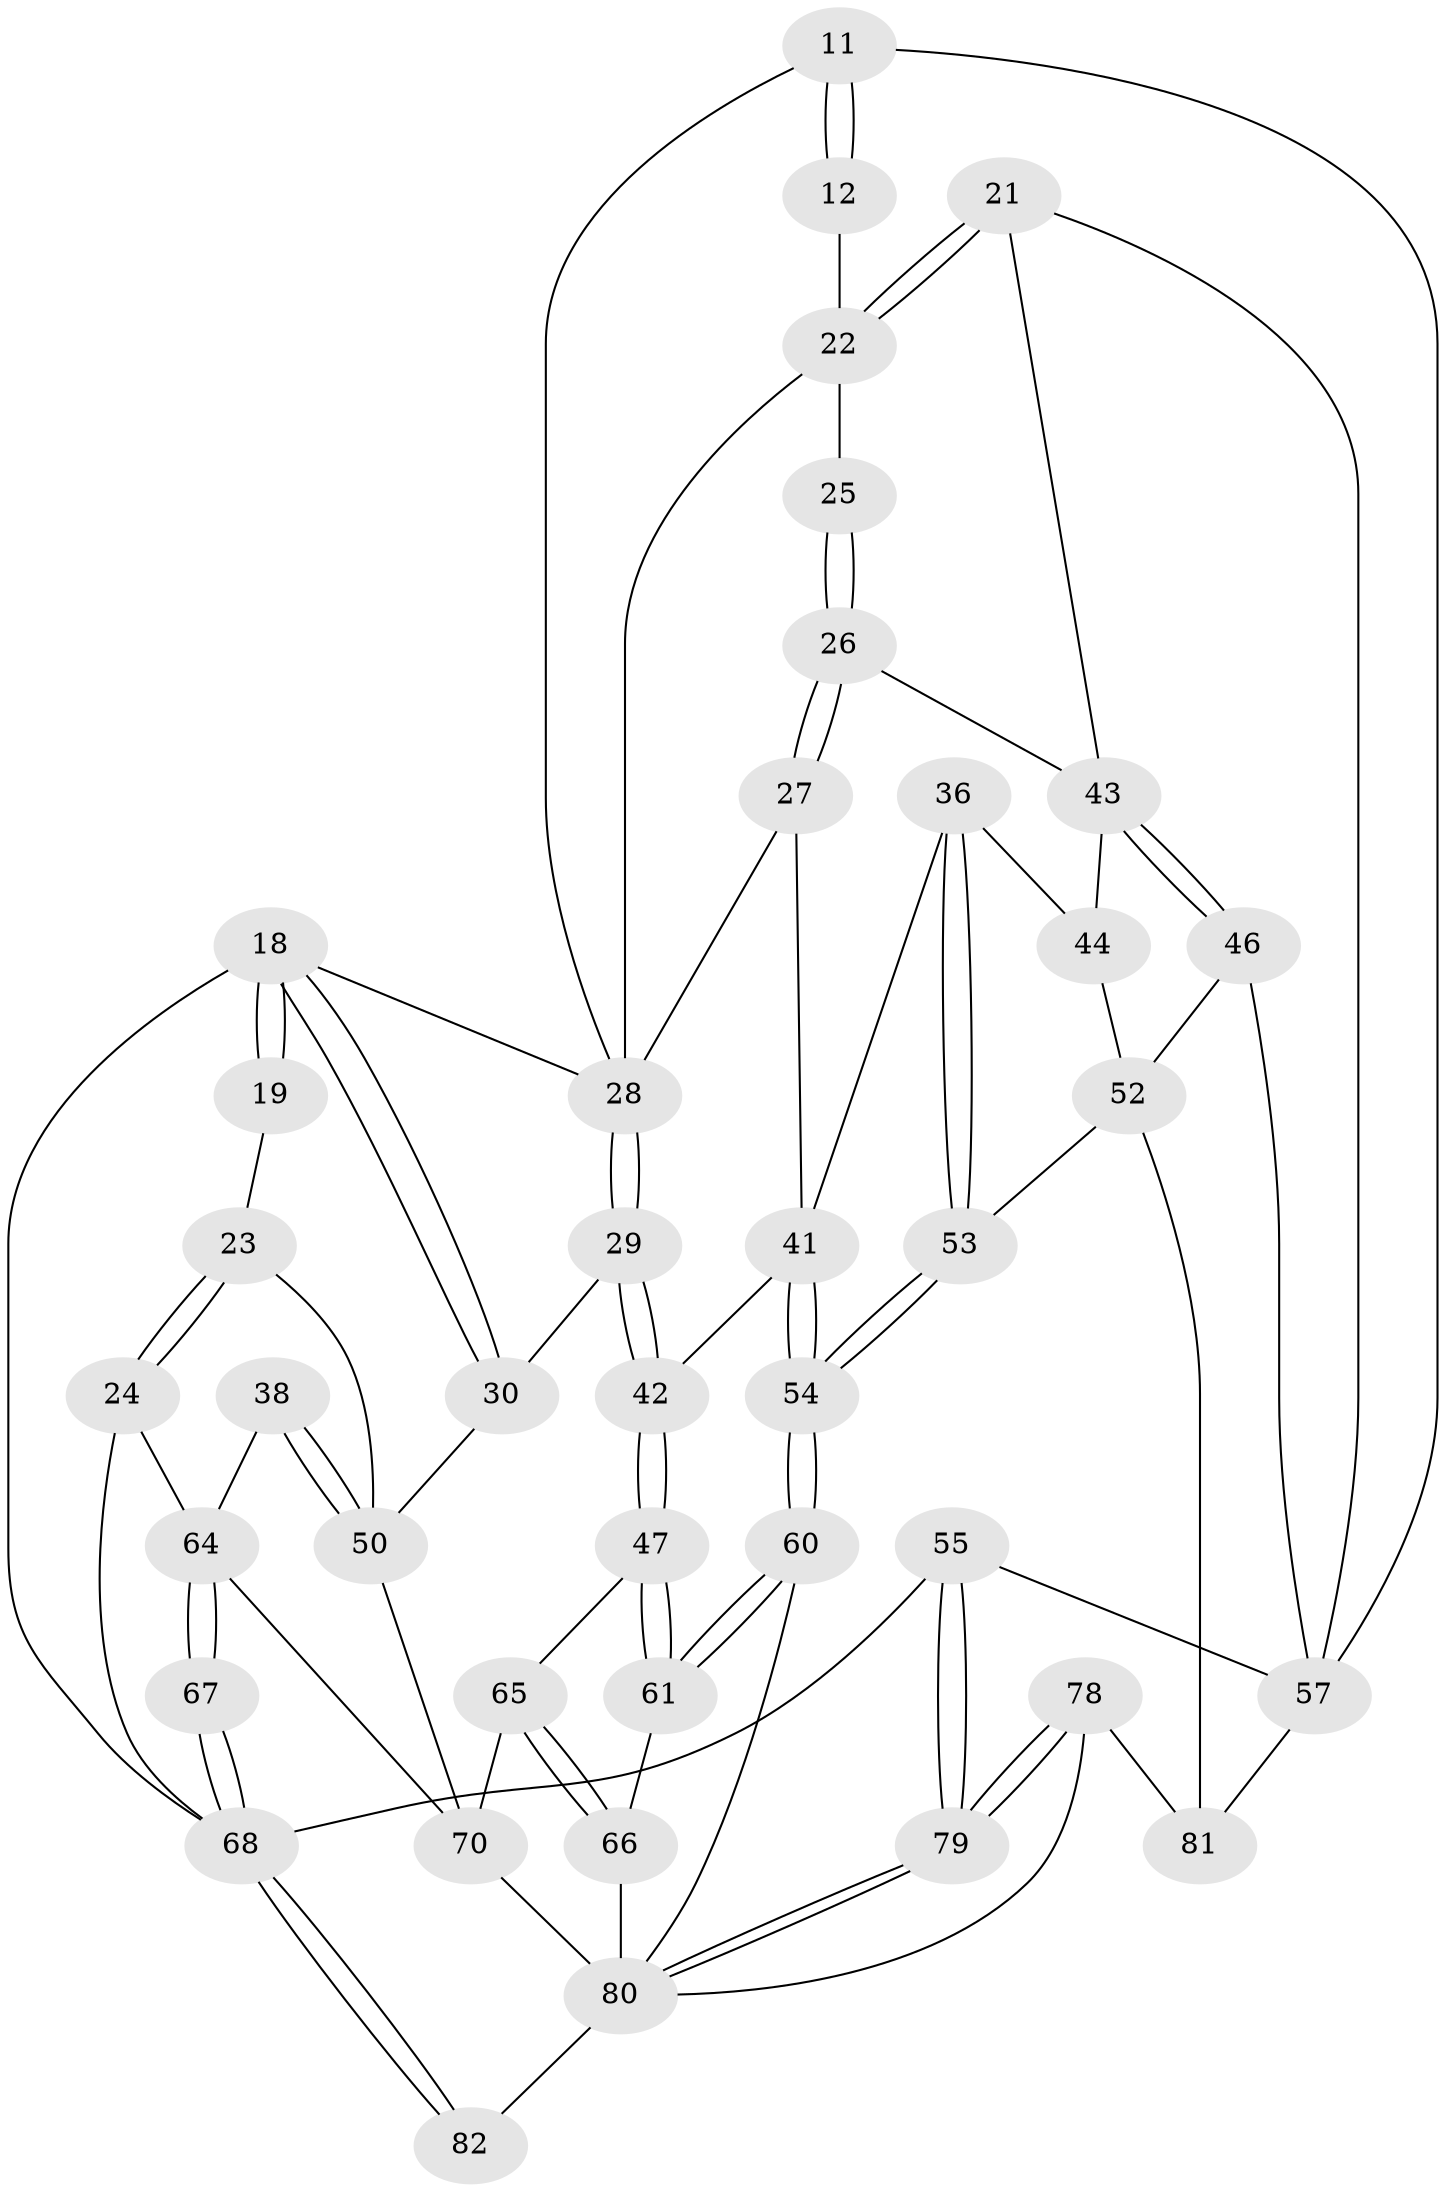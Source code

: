 // original degree distribution, {3: 0.024390243902439025, 4: 0.21951219512195122, 5: 0.5609756097560976, 6: 0.1951219512195122}
// Generated by graph-tools (version 1.1) at 2025/00/03/09/25 05:00:22]
// undirected, 41 vertices, 92 edges
graph export_dot {
graph [start="1"]
  node [color=gray90,style=filled];
  11 [pos="+0.7139723040553786+0.019968420536129114",super="+10"];
  12 [pos="+0.7537752061639574+0.10669470429055534"];
  18 [pos="+0.24289785553184282+0.24734994132104107",super="+4+3+17"];
  19 [pos="+0.18315755606421394+0.2053353403920844"];
  21 [pos="+0.9645986496048382+0.1979162688565512"];
  22 [pos="+0.8051583425160056+0.16624480910220985",super="+14"];
  23 [pos="+0+0.21392073690575644"];
  24 [pos="+0+0.12389179922817187"];
  25 [pos="+0.6926947626378271+0.27395699734479917"];
  26 [pos="+0.6716667065598734+0.30319833266618357"];
  27 [pos="+0.5554351932798771+0.28952699694411876"];
  28 [pos="+0.5099528193130891+0.2644307208252675",super="+5+7"];
  29 [pos="+0.4053116038223149+0.33712313818207124"];
  30 [pos="+0.2886653545171644+0.3224852270569183"];
  36 [pos="+0.6518323526456566+0.47677150771692306"];
  38 [pos="+0+0.5072998360105645"];
  41 [pos="+0.4615575784238145+0.5076326736937984",super="+37"];
  42 [pos="+0.45098945098507+0.5034565552407715"];
  43 [pos="+0.8138496071818724+0.4522702447860656",super="+32"];
  44 [pos="+0.7742891338456143+0.47338388257028374",super="+35"];
  46 [pos="+1+0.6235402240639977"];
  47 [pos="+0.39959358289204566+0.5692350308459175"];
  50 [pos="+0.1946688770999735+0.4735684959615864",super="+34"];
  52 [pos="+0.7355099616720083+0.6474758230055376",super="+51"];
  53 [pos="+0.649244995955762+0.6339013620937359"];
  54 [pos="+0.6105876097016023+0.6511854128759919"];
  55 [pos="+1+1",super="+8"];
  57 [pos="+1+0.9084651919490595",super="+56+45"];
  60 [pos="+0.5710359491823288+0.7122955900984715"];
  61 [pos="+0.48048419255501745+0.6920220281917882"];
  64 [pos="+0+0.8074167776536552",super="+59+40"];
  65 [pos="+0.33858355591946726+0.6543352349179798",super="+48"];
  66 [pos="+0.3788724622771577+0.7373340229721195"];
  67 [pos="+0+0.8330242042578128"];
  68 [pos="+0+1",super="+15+16"];
  70 [pos="+0.3239698109106993+0.9207305457091585",super="+63+62+58"];
  78 [pos="+0.6591047119930199+0.9998793654712067",super="+73"];
  79 [pos="+0.6460879213998147+1"];
  80 [pos="+0.5373225270428401+1",super="+76+77+75"];
  81 [pos="+0.7279974901414948+0.8564149274308636",super="+72+71"];
  82 [pos="+0.3601520328208333+1"];
  11 -- 12 [weight=2];
  11 -- 12;
  11 -- 57;
  11 -- 28;
  12 -- 22;
  18 -- 19 [weight=2];
  18 -- 19;
  18 -- 30;
  18 -- 30;
  18 -- 68 [weight=2];
  18 -- 28;
  19 -- 23;
  21 -- 22;
  21 -- 22;
  21 -- 57;
  21 -- 43;
  22 -- 25 [weight=2];
  22 -- 28;
  23 -- 24;
  23 -- 24;
  23 -- 50;
  24 -- 68;
  24 -- 64;
  25 -- 26;
  25 -- 26;
  26 -- 27;
  26 -- 27;
  26 -- 43;
  27 -- 28;
  27 -- 41;
  28 -- 29;
  28 -- 29;
  29 -- 30;
  29 -- 42;
  29 -- 42;
  30 -- 50;
  36 -- 53;
  36 -- 53;
  36 -- 44;
  36 -- 41;
  38 -- 50 [weight=2];
  38 -- 50;
  38 -- 64;
  41 -- 42;
  41 -- 54;
  41 -- 54;
  42 -- 47;
  42 -- 47;
  43 -- 44 [weight=2];
  43 -- 46;
  43 -- 46;
  44 -- 52;
  46 -- 57;
  46 -- 52;
  47 -- 61;
  47 -- 61;
  47 -- 65;
  50 -- 70;
  52 -- 53;
  52 -- 81;
  53 -- 54;
  53 -- 54;
  54 -- 60;
  54 -- 60;
  55 -- 79;
  55 -- 79;
  55 -- 68 [weight=3];
  55 -- 57 [weight=2];
  57 -- 81 [weight=2];
  60 -- 61;
  60 -- 61;
  60 -- 80;
  61 -- 66;
  64 -- 67 [weight=2];
  64 -- 67;
  64 -- 70 [weight=2];
  65 -- 66;
  65 -- 66;
  65 -- 70 [weight=2];
  66 -- 80;
  67 -- 68;
  67 -- 68;
  68 -- 82;
  68 -- 82;
  70 -- 80 [weight=2];
  78 -- 79;
  78 -- 79;
  78 -- 81 [weight=2];
  78 -- 80;
  79 -- 80;
  79 -- 80;
  80 -- 82 [weight=2];
}
